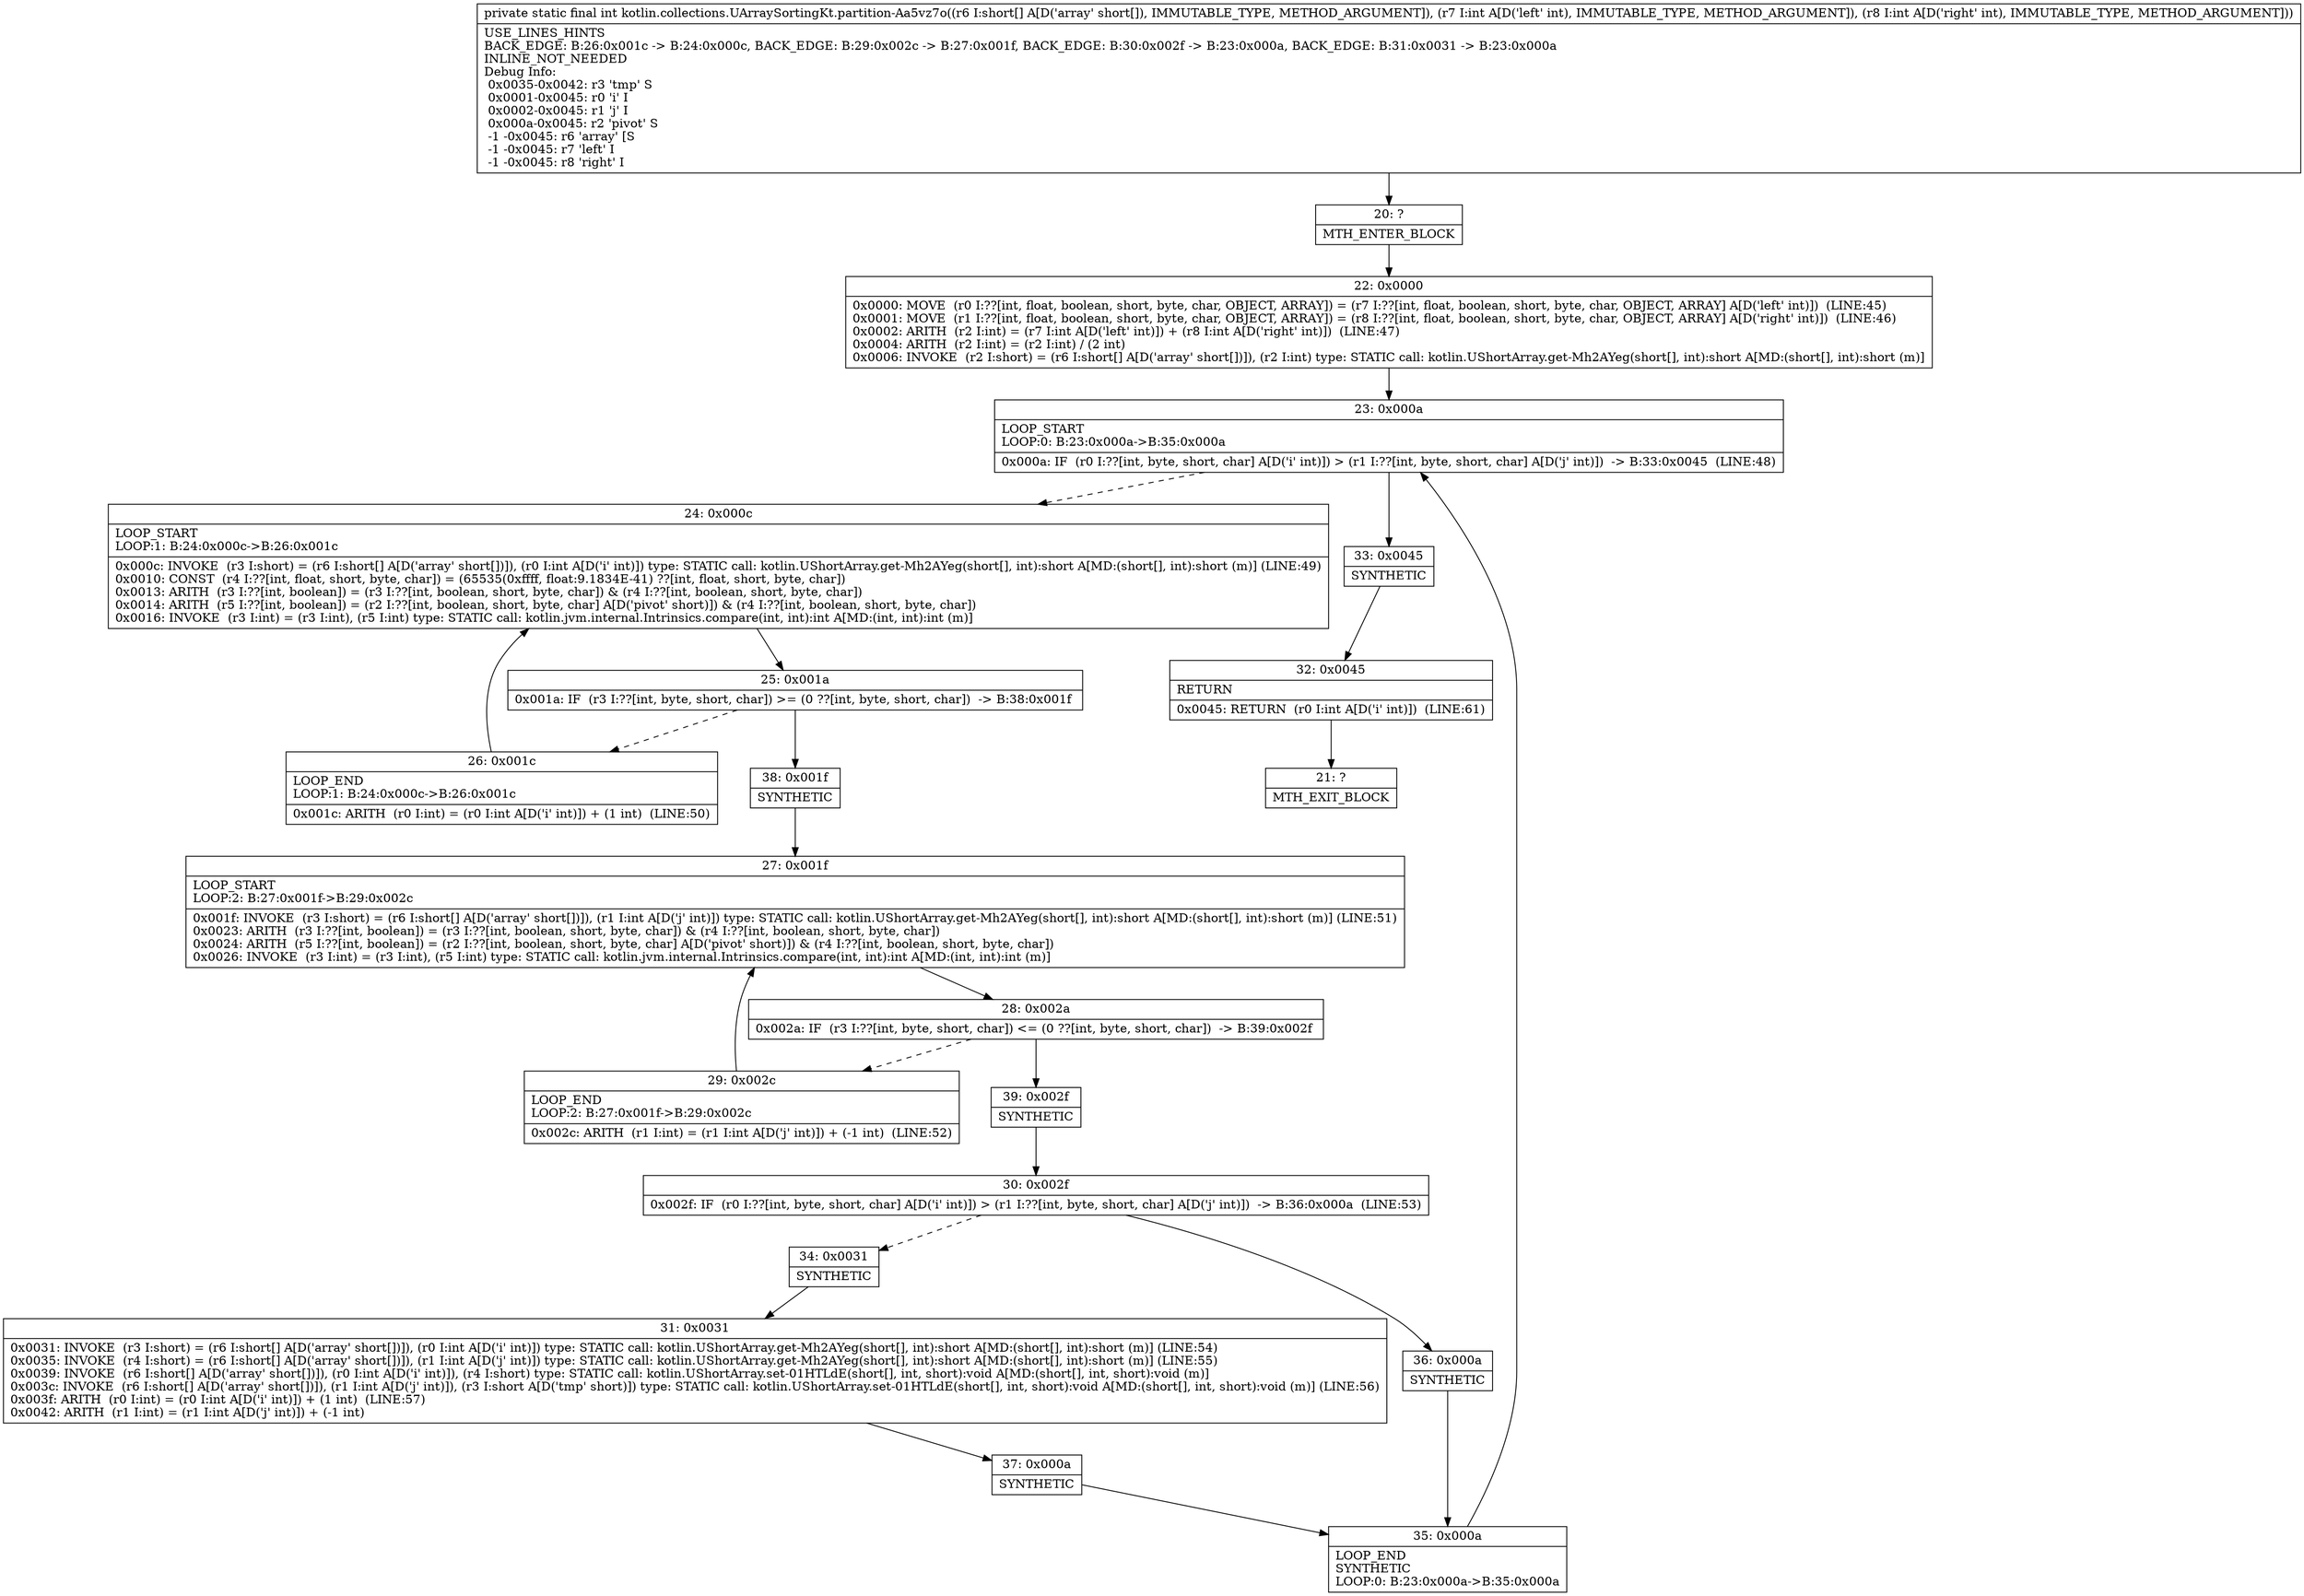 digraph "CFG forkotlin.collections.UArraySortingKt.partition\-Aa5vz7o([SII)I" {
Node_20 [shape=record,label="{20\:\ ?|MTH_ENTER_BLOCK\l}"];
Node_22 [shape=record,label="{22\:\ 0x0000|0x0000: MOVE  (r0 I:??[int, float, boolean, short, byte, char, OBJECT, ARRAY]) = (r7 I:??[int, float, boolean, short, byte, char, OBJECT, ARRAY] A[D('left' int)])  (LINE:45)\l0x0001: MOVE  (r1 I:??[int, float, boolean, short, byte, char, OBJECT, ARRAY]) = (r8 I:??[int, float, boolean, short, byte, char, OBJECT, ARRAY] A[D('right' int)])  (LINE:46)\l0x0002: ARITH  (r2 I:int) = (r7 I:int A[D('left' int)]) + (r8 I:int A[D('right' int)])  (LINE:47)\l0x0004: ARITH  (r2 I:int) = (r2 I:int) \/ (2 int) \l0x0006: INVOKE  (r2 I:short) = (r6 I:short[] A[D('array' short[])]), (r2 I:int) type: STATIC call: kotlin.UShortArray.get\-Mh2AYeg(short[], int):short A[MD:(short[], int):short (m)]\l}"];
Node_23 [shape=record,label="{23\:\ 0x000a|LOOP_START\lLOOP:0: B:23:0x000a\-\>B:35:0x000a\l|0x000a: IF  (r0 I:??[int, byte, short, char] A[D('i' int)]) \> (r1 I:??[int, byte, short, char] A[D('j' int)])  \-\> B:33:0x0045  (LINE:48)\l}"];
Node_24 [shape=record,label="{24\:\ 0x000c|LOOP_START\lLOOP:1: B:24:0x000c\-\>B:26:0x001c\l|0x000c: INVOKE  (r3 I:short) = (r6 I:short[] A[D('array' short[])]), (r0 I:int A[D('i' int)]) type: STATIC call: kotlin.UShortArray.get\-Mh2AYeg(short[], int):short A[MD:(short[], int):short (m)] (LINE:49)\l0x0010: CONST  (r4 I:??[int, float, short, byte, char]) = (65535(0xffff, float:9.1834E\-41) ??[int, float, short, byte, char]) \l0x0013: ARITH  (r3 I:??[int, boolean]) = (r3 I:??[int, boolean, short, byte, char]) & (r4 I:??[int, boolean, short, byte, char]) \l0x0014: ARITH  (r5 I:??[int, boolean]) = (r2 I:??[int, boolean, short, byte, char] A[D('pivot' short)]) & (r4 I:??[int, boolean, short, byte, char]) \l0x0016: INVOKE  (r3 I:int) = (r3 I:int), (r5 I:int) type: STATIC call: kotlin.jvm.internal.Intrinsics.compare(int, int):int A[MD:(int, int):int (m)]\l}"];
Node_25 [shape=record,label="{25\:\ 0x001a|0x001a: IF  (r3 I:??[int, byte, short, char]) \>= (0 ??[int, byte, short, char])  \-\> B:38:0x001f \l}"];
Node_26 [shape=record,label="{26\:\ 0x001c|LOOP_END\lLOOP:1: B:24:0x000c\-\>B:26:0x001c\l|0x001c: ARITH  (r0 I:int) = (r0 I:int A[D('i' int)]) + (1 int)  (LINE:50)\l}"];
Node_38 [shape=record,label="{38\:\ 0x001f|SYNTHETIC\l}"];
Node_27 [shape=record,label="{27\:\ 0x001f|LOOP_START\lLOOP:2: B:27:0x001f\-\>B:29:0x002c\l|0x001f: INVOKE  (r3 I:short) = (r6 I:short[] A[D('array' short[])]), (r1 I:int A[D('j' int)]) type: STATIC call: kotlin.UShortArray.get\-Mh2AYeg(short[], int):short A[MD:(short[], int):short (m)] (LINE:51)\l0x0023: ARITH  (r3 I:??[int, boolean]) = (r3 I:??[int, boolean, short, byte, char]) & (r4 I:??[int, boolean, short, byte, char]) \l0x0024: ARITH  (r5 I:??[int, boolean]) = (r2 I:??[int, boolean, short, byte, char] A[D('pivot' short)]) & (r4 I:??[int, boolean, short, byte, char]) \l0x0026: INVOKE  (r3 I:int) = (r3 I:int), (r5 I:int) type: STATIC call: kotlin.jvm.internal.Intrinsics.compare(int, int):int A[MD:(int, int):int (m)]\l}"];
Node_28 [shape=record,label="{28\:\ 0x002a|0x002a: IF  (r3 I:??[int, byte, short, char]) \<= (0 ??[int, byte, short, char])  \-\> B:39:0x002f \l}"];
Node_29 [shape=record,label="{29\:\ 0x002c|LOOP_END\lLOOP:2: B:27:0x001f\-\>B:29:0x002c\l|0x002c: ARITH  (r1 I:int) = (r1 I:int A[D('j' int)]) + (\-1 int)  (LINE:52)\l}"];
Node_39 [shape=record,label="{39\:\ 0x002f|SYNTHETIC\l}"];
Node_30 [shape=record,label="{30\:\ 0x002f|0x002f: IF  (r0 I:??[int, byte, short, char] A[D('i' int)]) \> (r1 I:??[int, byte, short, char] A[D('j' int)])  \-\> B:36:0x000a  (LINE:53)\l}"];
Node_34 [shape=record,label="{34\:\ 0x0031|SYNTHETIC\l}"];
Node_31 [shape=record,label="{31\:\ 0x0031|0x0031: INVOKE  (r3 I:short) = (r6 I:short[] A[D('array' short[])]), (r0 I:int A[D('i' int)]) type: STATIC call: kotlin.UShortArray.get\-Mh2AYeg(short[], int):short A[MD:(short[], int):short (m)] (LINE:54)\l0x0035: INVOKE  (r4 I:short) = (r6 I:short[] A[D('array' short[])]), (r1 I:int A[D('j' int)]) type: STATIC call: kotlin.UShortArray.get\-Mh2AYeg(short[], int):short A[MD:(short[], int):short (m)] (LINE:55)\l0x0039: INVOKE  (r6 I:short[] A[D('array' short[])]), (r0 I:int A[D('i' int)]), (r4 I:short) type: STATIC call: kotlin.UShortArray.set\-01HTLdE(short[], int, short):void A[MD:(short[], int, short):void (m)]\l0x003c: INVOKE  (r6 I:short[] A[D('array' short[])]), (r1 I:int A[D('j' int)]), (r3 I:short A[D('tmp' short)]) type: STATIC call: kotlin.UShortArray.set\-01HTLdE(short[], int, short):void A[MD:(short[], int, short):void (m)] (LINE:56)\l0x003f: ARITH  (r0 I:int) = (r0 I:int A[D('i' int)]) + (1 int)  (LINE:57)\l0x0042: ARITH  (r1 I:int) = (r1 I:int A[D('j' int)]) + (\-1 int) \l}"];
Node_37 [shape=record,label="{37\:\ 0x000a|SYNTHETIC\l}"];
Node_35 [shape=record,label="{35\:\ 0x000a|LOOP_END\lSYNTHETIC\lLOOP:0: B:23:0x000a\-\>B:35:0x000a\l}"];
Node_36 [shape=record,label="{36\:\ 0x000a|SYNTHETIC\l}"];
Node_33 [shape=record,label="{33\:\ 0x0045|SYNTHETIC\l}"];
Node_32 [shape=record,label="{32\:\ 0x0045|RETURN\l|0x0045: RETURN  (r0 I:int A[D('i' int)])  (LINE:61)\l}"];
Node_21 [shape=record,label="{21\:\ ?|MTH_EXIT_BLOCK\l}"];
MethodNode[shape=record,label="{private static final int kotlin.collections.UArraySortingKt.partition\-Aa5vz7o((r6 I:short[] A[D('array' short[]), IMMUTABLE_TYPE, METHOD_ARGUMENT]), (r7 I:int A[D('left' int), IMMUTABLE_TYPE, METHOD_ARGUMENT]), (r8 I:int A[D('right' int), IMMUTABLE_TYPE, METHOD_ARGUMENT]))  | USE_LINES_HINTS\lBACK_EDGE: B:26:0x001c \-\> B:24:0x000c, BACK_EDGE: B:29:0x002c \-\> B:27:0x001f, BACK_EDGE: B:30:0x002f \-\> B:23:0x000a, BACK_EDGE: B:31:0x0031 \-\> B:23:0x000a\lINLINE_NOT_NEEDED\lDebug Info:\l  0x0035\-0x0042: r3 'tmp' S\l  0x0001\-0x0045: r0 'i' I\l  0x0002\-0x0045: r1 'j' I\l  0x000a\-0x0045: r2 'pivot' S\l  \-1 \-0x0045: r6 'array' [S\l  \-1 \-0x0045: r7 'left' I\l  \-1 \-0x0045: r8 'right' I\l}"];
MethodNode -> Node_20;Node_20 -> Node_22;
Node_22 -> Node_23;
Node_23 -> Node_24[style=dashed];
Node_23 -> Node_33;
Node_24 -> Node_25;
Node_25 -> Node_26[style=dashed];
Node_25 -> Node_38;
Node_26 -> Node_24;
Node_38 -> Node_27;
Node_27 -> Node_28;
Node_28 -> Node_29[style=dashed];
Node_28 -> Node_39;
Node_29 -> Node_27;
Node_39 -> Node_30;
Node_30 -> Node_34[style=dashed];
Node_30 -> Node_36;
Node_34 -> Node_31;
Node_31 -> Node_37;
Node_37 -> Node_35;
Node_35 -> Node_23;
Node_36 -> Node_35;
Node_33 -> Node_32;
Node_32 -> Node_21;
}

